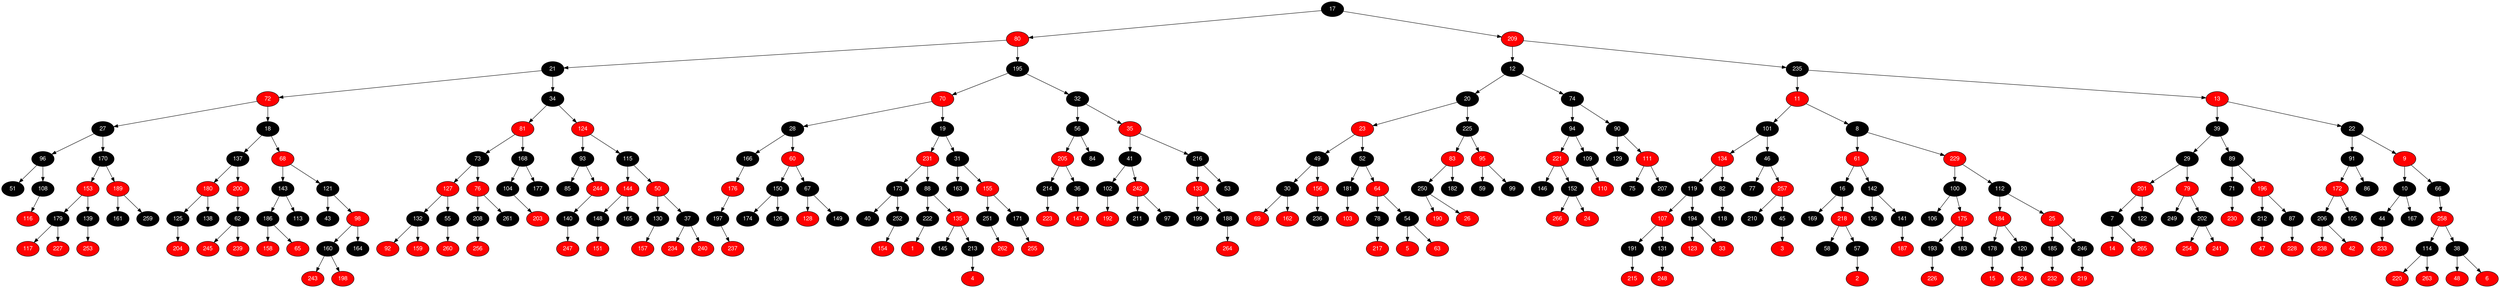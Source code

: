 digraph RB_Teste {
	node [fontname="Helvetica,Arial,sans-serif" style="filled"]
	edge [fontname="Helvetica,Arial,sans-serif" color="black"]

	{
		node [fillcolor=" black" fontcolor=" white"] 17 
		node [fillcolor=" red" fontcolor=" white"] 80 
		node [fillcolor=" black" fontcolor=" white"] 21 
		node [fillcolor=" red" fontcolor=" white"] 72 
		node [fillcolor=" black" fontcolor=" white"] 27 
		node [fillcolor=" black" fontcolor=" white"] 96 
		node [fillcolor=" black" fontcolor=" white"] 51 
		node [fillcolor=" black" fontcolor=" white"] 108 
		node [fillcolor=" red" fontcolor=" white"] 116 
		node [fillcolor=" black" fontcolor=" white"] 170 
		node [fillcolor=" red" fontcolor=" white"] 153 
		node [fillcolor=" black" fontcolor=" white"] 179 
		node [fillcolor=" red" fontcolor=" white"] 117 
		node [fillcolor=" red" fontcolor=" white"] 227 
		node [fillcolor=" black" fontcolor=" white"] 139 
		node [fillcolor=" red" fontcolor=" white"] 253 
		node [fillcolor=" red" fontcolor=" white"] 189 
		node [fillcolor=" black" fontcolor=" white"] 161 
		node [fillcolor=" black" fontcolor=" white"] 259 
		node [fillcolor=" black" fontcolor=" white"] 18 
		node [fillcolor=" black" fontcolor=" white"] 137 
		node [fillcolor=" red" fontcolor=" white"] 180 
		node [fillcolor=" black" fontcolor=" white"] 125 
		node [fillcolor=" red" fontcolor=" white"] 204 
		node [fillcolor=" black" fontcolor=" white"] 138 
		node [fillcolor=" red" fontcolor=" white"] 200 
		node [fillcolor=" black" fontcolor=" white"] 62 
		node [fillcolor=" red" fontcolor=" white"] 245 
		node [fillcolor=" red" fontcolor=" white"] 239 
		node [fillcolor=" red" fontcolor=" white"] 68 
		node [fillcolor=" black" fontcolor=" white"] 143 
		node [fillcolor=" black" fontcolor=" white"] 186 
		node [fillcolor=" red" fontcolor=" white"] 158 
		node [fillcolor=" red" fontcolor=" white"] 65 
		node [fillcolor=" black" fontcolor=" white"] 113 
		node [fillcolor=" black" fontcolor=" white"] 121 
		node [fillcolor=" black" fontcolor=" white"] 43 
		node [fillcolor=" red" fontcolor=" white"] 98 
		node [fillcolor=" black" fontcolor=" white"] 160 
		node [fillcolor=" red" fontcolor=" white"] 243 
		node [fillcolor=" red" fontcolor=" white"] 198 
		node [fillcolor=" black" fontcolor=" white"] 164 
		node [fillcolor=" black" fontcolor=" white"] 34 
		node [fillcolor=" red" fontcolor=" white"] 81 
		node [fillcolor=" black" fontcolor=" white"] 73 
		node [fillcolor=" red" fontcolor=" white"] 127 
		node [fillcolor=" black" fontcolor=" white"] 132 
		node [fillcolor=" red" fontcolor=" white"] 92 
		node [fillcolor=" red" fontcolor=" white"] 159 
		node [fillcolor=" black" fontcolor=" white"] 55 
		node [fillcolor=" red" fontcolor=" white"] 260 
		node [fillcolor=" red" fontcolor=" white"] 76 
		node [fillcolor=" black" fontcolor=" white"] 208 
		node [fillcolor=" red" fontcolor=" white"] 256 
		node [fillcolor=" black" fontcolor=" white"] 261 
		node [fillcolor=" black" fontcolor=" white"] 168 
		node [fillcolor=" black" fontcolor=" white"] 104 
		node [fillcolor=" red" fontcolor=" white"] 203 
		node [fillcolor=" black" fontcolor=" white"] 177 
		node [fillcolor=" red" fontcolor=" white"] 124 
		node [fillcolor=" black" fontcolor=" white"] 93 
		node [fillcolor=" black" fontcolor=" white"] 85 
		node [fillcolor=" red" fontcolor=" white"] 244 
		node [fillcolor=" black" fontcolor=" white"] 140 
		node [fillcolor=" red" fontcolor=" white"] 247 
		node [fillcolor=" black" fontcolor=" white"] 115 
		node [fillcolor=" red" fontcolor=" white"] 144 
		node [fillcolor=" black" fontcolor=" white"] 148 
		node [fillcolor=" red" fontcolor=" white"] 151 
		node [fillcolor=" black" fontcolor=" white"] 165 
		node [fillcolor=" red" fontcolor=" white"] 50 
		node [fillcolor=" black" fontcolor=" white"] 130 
		node [fillcolor=" red" fontcolor=" white"] 157 
		node [fillcolor=" black" fontcolor=" white"] 37 
		node [fillcolor=" red" fontcolor=" white"] 234 
		node [fillcolor=" red" fontcolor=" white"] 240 
		node [fillcolor=" black" fontcolor=" white"] 195 
		node [fillcolor=" red" fontcolor=" white"] 70 
		node [fillcolor=" black" fontcolor=" white"] 28 
		node [fillcolor=" black" fontcolor=" white"] 166 
		node [fillcolor=" red" fontcolor=" white"] 176 
		node [fillcolor=" black" fontcolor=" white"] 197 
		node [fillcolor=" red" fontcolor=" white"] 237 
		node [fillcolor=" red" fontcolor=" white"] 60 
		node [fillcolor=" black" fontcolor=" white"] 150 
		node [fillcolor=" black" fontcolor=" white"] 174 
		node [fillcolor=" black" fontcolor=" white"] 126 
		node [fillcolor=" black" fontcolor=" white"] 67 
		node [fillcolor=" red" fontcolor=" white"] 128 
		node [fillcolor=" black" fontcolor=" white"] 149 
		node [fillcolor=" black" fontcolor=" white"] 19 
		node [fillcolor=" red" fontcolor=" white"] 231 
		node [fillcolor=" black" fontcolor=" white"] 173 
		node [fillcolor=" black" fontcolor=" white"] 40 
		node [fillcolor=" black" fontcolor=" white"] 252 
		node [fillcolor=" red" fontcolor=" white"] 154 
		node [fillcolor=" black" fontcolor=" white"] 88 
		node [fillcolor=" black" fontcolor=" white"] 222 
		node [fillcolor=" red" fontcolor=" white"] 1 
		node [fillcolor=" red" fontcolor=" white"] 135 
		node [fillcolor=" black" fontcolor=" white"] 145 
		node [fillcolor=" black" fontcolor=" white"] 213 
		node [fillcolor=" red" fontcolor=" white"] 4 
		node [fillcolor=" black" fontcolor=" white"] 31 
		node [fillcolor=" black" fontcolor=" white"] 163 
		node [fillcolor=" red" fontcolor=" white"] 155 
		node [fillcolor=" black" fontcolor=" white"] 251 
		node [fillcolor=" red" fontcolor=" white"] 262 
		node [fillcolor=" black" fontcolor=" white"] 171 
		node [fillcolor=" red" fontcolor=" white"] 255 
		node [fillcolor=" black" fontcolor=" white"] 32 
		node [fillcolor=" black" fontcolor=" white"] 56 
		node [fillcolor=" red" fontcolor=" white"] 205 
		node [fillcolor=" black" fontcolor=" white"] 214 
		node [fillcolor=" red" fontcolor=" white"] 223 
		node [fillcolor=" black" fontcolor=" white"] 36 
		node [fillcolor=" red" fontcolor=" white"] 147 
		node [fillcolor=" black" fontcolor=" white"] 84 
		node [fillcolor=" red" fontcolor=" white"] 35 
		node [fillcolor=" black" fontcolor=" white"] 41 
		node [fillcolor=" black" fontcolor=" white"] 102 
		node [fillcolor=" red" fontcolor=" white"] 192 
		node [fillcolor=" red" fontcolor=" white"] 242 
		node [fillcolor=" black" fontcolor=" white"] 211 
		node [fillcolor=" black" fontcolor=" white"] 97 
		node [fillcolor=" black" fontcolor=" white"] 216 
		node [fillcolor=" red" fontcolor=" white"] 133 
		node [fillcolor=" black" fontcolor=" white"] 199 
		node [fillcolor=" black" fontcolor=" white"] 188 
		node [fillcolor=" red" fontcolor=" white"] 264 
		node [fillcolor=" black" fontcolor=" white"] 53 
		node [fillcolor=" red" fontcolor=" white"] 209 
		node [fillcolor=" black" fontcolor=" white"] 12 
		node [fillcolor=" black" fontcolor=" white"] 20 
		node [fillcolor=" red" fontcolor=" white"] 23 
		node [fillcolor=" black" fontcolor=" white"] 49 
		node [fillcolor=" black" fontcolor=" white"] 30 
		node [fillcolor=" red" fontcolor=" white"] 69 
		node [fillcolor=" red" fontcolor=" white"] 162 
		node [fillcolor=" red" fontcolor=" white"] 156 
		node [fillcolor=" black" fontcolor=" white"] 236 
		node [fillcolor=" black" fontcolor=" white"] 52 
		node [fillcolor=" black" fontcolor=" white"] 181 
		node [fillcolor=" red" fontcolor=" white"] 103 
		node [fillcolor=" red" fontcolor=" white"] 64 
		node [fillcolor=" black" fontcolor=" white"] 78 
		node [fillcolor=" red" fontcolor=" white"] 217 
		node [fillcolor=" black" fontcolor=" white"] 54 
		node [fillcolor=" red" fontcolor=" white"] 5 
		node [fillcolor=" red" fontcolor=" white"] 63 
		node [fillcolor=" black" fontcolor=" white"] 225 
		node [fillcolor=" red" fontcolor=" white"] 83 
		node [fillcolor=" black" fontcolor=" white"] 250 
		node [fillcolor=" red" fontcolor=" white"] 190 
		node [fillcolor=" red" fontcolor=" white"] 26 
		node [fillcolor=" black" fontcolor=" white"] 182 
		node [fillcolor=" red" fontcolor=" white"] 95 
		node [fillcolor=" black" fontcolor=" white"] 59 
		node [fillcolor=" black" fontcolor=" white"] 99 
		node [fillcolor=" black" fontcolor=" white"] 74 
		node [fillcolor=" black" fontcolor=" white"] 94 
		node [fillcolor=" red" fontcolor=" white"] 221 
		node [fillcolor=" black" fontcolor=" white"] 146 
		node [fillcolor=" black" fontcolor=" white"] 152 
		node [fillcolor=" red" fontcolor=" white"] 266 
		node [fillcolor=" red" fontcolor=" white"] 24 
		node [fillcolor=" black" fontcolor=" white"] 109 
		node [fillcolor=" red" fontcolor=" white"] 110 
		node [fillcolor=" black" fontcolor=" white"] 90 
		node [fillcolor=" black" fontcolor=" white"] 129 
		node [fillcolor=" red" fontcolor=" white"] 111 
		node [fillcolor=" black" fontcolor=" white"] 75 
		node [fillcolor=" black" fontcolor=" white"] 207 
		node [fillcolor=" black" fontcolor=" white"] 235 
		node [fillcolor=" red" fontcolor=" white"] 11 
		node [fillcolor=" black" fontcolor=" white"] 101 
		node [fillcolor=" red" fontcolor=" white"] 134 
		node [fillcolor=" black" fontcolor=" white"] 119 
		node [fillcolor=" red" fontcolor=" white"] 107 
		node [fillcolor=" black" fontcolor=" white"] 191 
		node [fillcolor=" red" fontcolor=" white"] 215 
		node [fillcolor=" black" fontcolor=" white"] 131 
		node [fillcolor=" red" fontcolor=" white"] 248 
		node [fillcolor=" black" fontcolor=" white"] 194 
		node [fillcolor=" red" fontcolor=" white"] 123 
		node [fillcolor=" red" fontcolor=" white"] 33 
		node [fillcolor=" black" fontcolor=" white"] 82 
		node [fillcolor=" black" fontcolor=" white"] 118 
		node [fillcolor=" black" fontcolor=" white"] 46 
		node [fillcolor=" black" fontcolor=" white"] 77 
		node [fillcolor=" red" fontcolor=" white"] 257 
		node [fillcolor=" black" fontcolor=" white"] 210 
		node [fillcolor=" black" fontcolor=" white"] 45 
		node [fillcolor=" red" fontcolor=" white"] 3 
		node [fillcolor=" black" fontcolor=" white"] 8 
		node [fillcolor=" red" fontcolor=" white"] 61 
		node [fillcolor=" black" fontcolor=" white"] 16 
		node [fillcolor=" black" fontcolor=" white"] 169 
		node [fillcolor=" red" fontcolor=" white"] 218 
		node [fillcolor=" black" fontcolor=" white"] 58 
		node [fillcolor=" black" fontcolor=" white"] 57 
		node [fillcolor=" red" fontcolor=" white"] 2 
		node [fillcolor=" black" fontcolor=" white"] 142 
		node [fillcolor=" black" fontcolor=" white"] 136 
		node [fillcolor=" black" fontcolor=" white"] 141 
		node [fillcolor=" red" fontcolor=" white"] 187 
		node [fillcolor=" red" fontcolor=" white"] 229 
		node [fillcolor=" black" fontcolor=" white"] 100 
		node [fillcolor=" black" fontcolor=" white"] 106 
		node [fillcolor=" red" fontcolor=" white"] 175 
		node [fillcolor=" black" fontcolor=" white"] 193 
		node [fillcolor=" red" fontcolor=" white"] 226 
		node [fillcolor=" black" fontcolor=" white"] 183 
		node [fillcolor=" black" fontcolor=" white"] 112 
		node [fillcolor=" red" fontcolor=" white"] 184 
		node [fillcolor=" black" fontcolor=" white"] 178 
		node [fillcolor=" red" fontcolor=" white"] 15 
		node [fillcolor=" black" fontcolor=" white"] 120 
		node [fillcolor=" red" fontcolor=" white"] 224 
		node [fillcolor=" red" fontcolor=" white"] 25 
		node [fillcolor=" black" fontcolor=" white"] 185 
		node [fillcolor=" red" fontcolor=" white"] 232 
		node [fillcolor=" black" fontcolor=" white"] 246 
		node [fillcolor=" red" fontcolor=" white"] 219 
		node [fillcolor=" red" fontcolor=" white"] 13 
		node [fillcolor=" black" fontcolor=" white"] 39 
		node [fillcolor=" black" fontcolor=" white"] 29 
		node [fillcolor=" red" fontcolor=" white"] 201 
		node [fillcolor=" black" fontcolor=" white"] 7 
		node [fillcolor=" red" fontcolor=" white"] 14 
		node [fillcolor=" red" fontcolor=" white"] 265 
		node [fillcolor=" black" fontcolor=" white"] 122 
		node [fillcolor=" red" fontcolor=" white"] 79 
		node [fillcolor=" black" fontcolor=" white"] 249 
		node [fillcolor=" black" fontcolor=" white"] 202 
		node [fillcolor=" red" fontcolor=" white"] 254 
		node [fillcolor=" red" fontcolor=" white"] 241 
		node [fillcolor=" black" fontcolor=" white"] 89 
		node [fillcolor=" black" fontcolor=" white"] 71 
		node [fillcolor=" red" fontcolor=" white"] 230 
		node [fillcolor=" red" fontcolor=" white"] 196 
		node [fillcolor=" black" fontcolor=" white"] 212 
		node [fillcolor=" red" fontcolor=" white"] 47 
		node [fillcolor=" black" fontcolor=" white"] 87 
		node [fillcolor=" red" fontcolor=" white"] 228 
		node [fillcolor=" black" fontcolor=" white"] 22 
		node [fillcolor=" black" fontcolor=" white"] 91 
		node [fillcolor=" red" fontcolor=" white"] 172 
		node [fillcolor=" black" fontcolor=" white"] 206 
		node [fillcolor=" red" fontcolor=" white"] 238 
		node [fillcolor=" red" fontcolor=" white"] 42 
		node [fillcolor=" black" fontcolor=" white"] 105 
		node [fillcolor=" black" fontcolor=" white"] 86 
		node [fillcolor=" red" fontcolor=" white"] 9 
		node [fillcolor=" black" fontcolor=" white"] 10 
		node [fillcolor=" black" fontcolor=" white"] 44 
		node [fillcolor=" red" fontcolor=" white"] 233 
		node [fillcolor=" black" fontcolor=" white"] 167 
		node [fillcolor=" black" fontcolor=" white"] 66 
		node [fillcolor=" red" fontcolor=" white"] 258 
		node [fillcolor=" black" fontcolor=" white"] 114 
		node [fillcolor=" red" fontcolor=" white"] 220 
		node [fillcolor=" red" fontcolor=" white"] 263 
		node [fillcolor=" black" fontcolor=" white"] 38 
		node [fillcolor=" red" fontcolor=" white"] 48 
		node [fillcolor=" red" fontcolor=" white"] 6 
	}

	17 -> 80 
	17 -> 209 
	80 -> 21 
	80 -> 195 
	21 -> 72 
	21 -> 34 
	72 -> 27 
	72 -> 18 
	27 -> 96 
	27 -> 170 
	96 -> 51 
	96 -> 108 
	108 -> 116 
	170 -> 153 
	170 -> 189 
	153 -> 179 
	153 -> 139 
	179 -> 117 
	179 -> 227 
	139 -> 253 
	189 -> 161 
	189 -> 259 
	18 -> 137 
	18 -> 68 
	137 -> 180 
	137 -> 200 
	180 -> 125 
	180 -> 138 
	125 -> 204 
	200 -> 62 
	62 -> 245 
	62 -> 239 
	68 -> 143 
	68 -> 121 
	143 -> 186 
	143 -> 113 
	186 -> 158 
	186 -> 65 
	121 -> 43 
	121 -> 98 
	98 -> 160 
	98 -> 164 
	160 -> 243 
	160 -> 198 
	34 -> 81 
	34 -> 124 
	81 -> 73 
	81 -> 168 
	73 -> 127 
	73 -> 76 
	127 -> 132 
	127 -> 55 
	132 -> 92 
	132 -> 159 
	55 -> 260 
	76 -> 208 
	76 -> 261 
	208 -> 256 
	168 -> 104 
	168 -> 177 
	104 -> 203 
	124 -> 93 
	124 -> 115 
	93 -> 85 
	93 -> 244 
	244 -> 140 
	140 -> 247 
	115 -> 144 
	115 -> 50 
	144 -> 148 
	144 -> 165 
	148 -> 151 
	50 -> 130 
	50 -> 37 
	130 -> 157 
	37 -> 234 
	37 -> 240 
	195 -> 70 
	195 -> 32 
	70 -> 28 
	70 -> 19 
	28 -> 166 
	28 -> 60 
	166 -> 176 
	176 -> 197 
	197 -> 237 
	60 -> 150 
	60 -> 67 
	150 -> 174 
	150 -> 126 
	67 -> 128 
	67 -> 149 
	19 -> 231 
	19 -> 31 
	231 -> 173 
	231 -> 88 
	173 -> 40 
	173 -> 252 
	252 -> 154 
	88 -> 222 
	88 -> 135 
	222 -> 1 
	135 -> 145 
	135 -> 213 
	213 -> 4 
	31 -> 163 
	31 -> 155 
	155 -> 251 
	155 -> 171 
	251 -> 262 
	171 -> 255 
	32 -> 56 
	32 -> 35 
	56 -> 205 
	56 -> 84 
	205 -> 214 
	205 -> 36 
	214 -> 223 
	36 -> 147 
	35 -> 41 
	35 -> 216 
	41 -> 102 
	41 -> 242 
	102 -> 192 
	242 -> 211 
	242 -> 97 
	216 -> 133 
	216 -> 53 
	133 -> 199 
	133 -> 188 
	188 -> 264 
	209 -> 12 
	209 -> 235 
	12 -> 20 
	12 -> 74 
	20 -> 23 
	20 -> 225 
	23 -> 49 
	23 -> 52 
	49 -> 30 
	49 -> 156 
	30 -> 69 
	30 -> 162 
	156 -> 236 
	52 -> 181 
	52 -> 64 
	181 -> 103 
	64 -> 78 
	64 -> 54 
	78 -> 217 
	54 -> 5 
	54 -> 63 
	225 -> 83 
	225 -> 95 
	83 -> 250 
	83 -> 182 
	250 -> 190 
	250 -> 26 
	95 -> 59 
	95 -> 99 
	74 -> 94 
	74 -> 90 
	94 -> 221 
	94 -> 109 
	221 -> 146 
	221 -> 152 
	152 -> 266 
	152 -> 24 
	109 -> 110 
	90 -> 129 
	90 -> 111 
	111 -> 75 
	111 -> 207 
	235 -> 11 
	235 -> 13 
	11 -> 101 
	11 -> 8 
	101 -> 134 
	101 -> 46 
	134 -> 119 
	134 -> 82 
	119 -> 107 
	119 -> 194 
	107 -> 191 
	107 -> 131 
	191 -> 215 
	131 -> 248 
	194 -> 123 
	194 -> 33 
	82 -> 118 
	46 -> 77 
	46 -> 257 
	257 -> 210 
	257 -> 45 
	45 -> 3 
	8 -> 61 
	8 -> 229 
	61 -> 16 
	61 -> 142 
	16 -> 169 
	16 -> 218 
	218 -> 58 
	218 -> 57 
	57 -> 2 
	142 -> 136 
	142 -> 141 
	141 -> 187 
	229 -> 100 
	229 -> 112 
	100 -> 106 
	100 -> 175 
	175 -> 193 
	175 -> 183 
	193 -> 226 
	112 -> 184 
	112 -> 25 
	184 -> 178 
	184 -> 120 
	178 -> 15 
	120 -> 224 
	25 -> 185 
	25 -> 246 
	185 -> 232 
	246 -> 219 
	13 -> 39 
	13 -> 22 
	39 -> 29 
	39 -> 89 
	29 -> 201 
	29 -> 79 
	201 -> 7 
	201 -> 122 
	7 -> 14 
	7 -> 265 
	79 -> 249 
	79 -> 202 
	202 -> 254 
	202 -> 241 
	89 -> 71 
	89 -> 196 
	71 -> 230 
	196 -> 212 
	196 -> 87 
	212 -> 47 
	87 -> 228 
	22 -> 91 
	22 -> 9 
	91 -> 172 
	91 -> 86 
	172 -> 206 
	172 -> 105 
	206 -> 238 
	206 -> 42 
	9 -> 10 
	9 -> 66 
	10 -> 44 
	10 -> 167 
	44 -> 233 
	66 -> 258 
	258 -> 114 
	258 -> 38 
	114 -> 220 
	114 -> 263 
	38 -> 48 
	38 -> 6 
}
